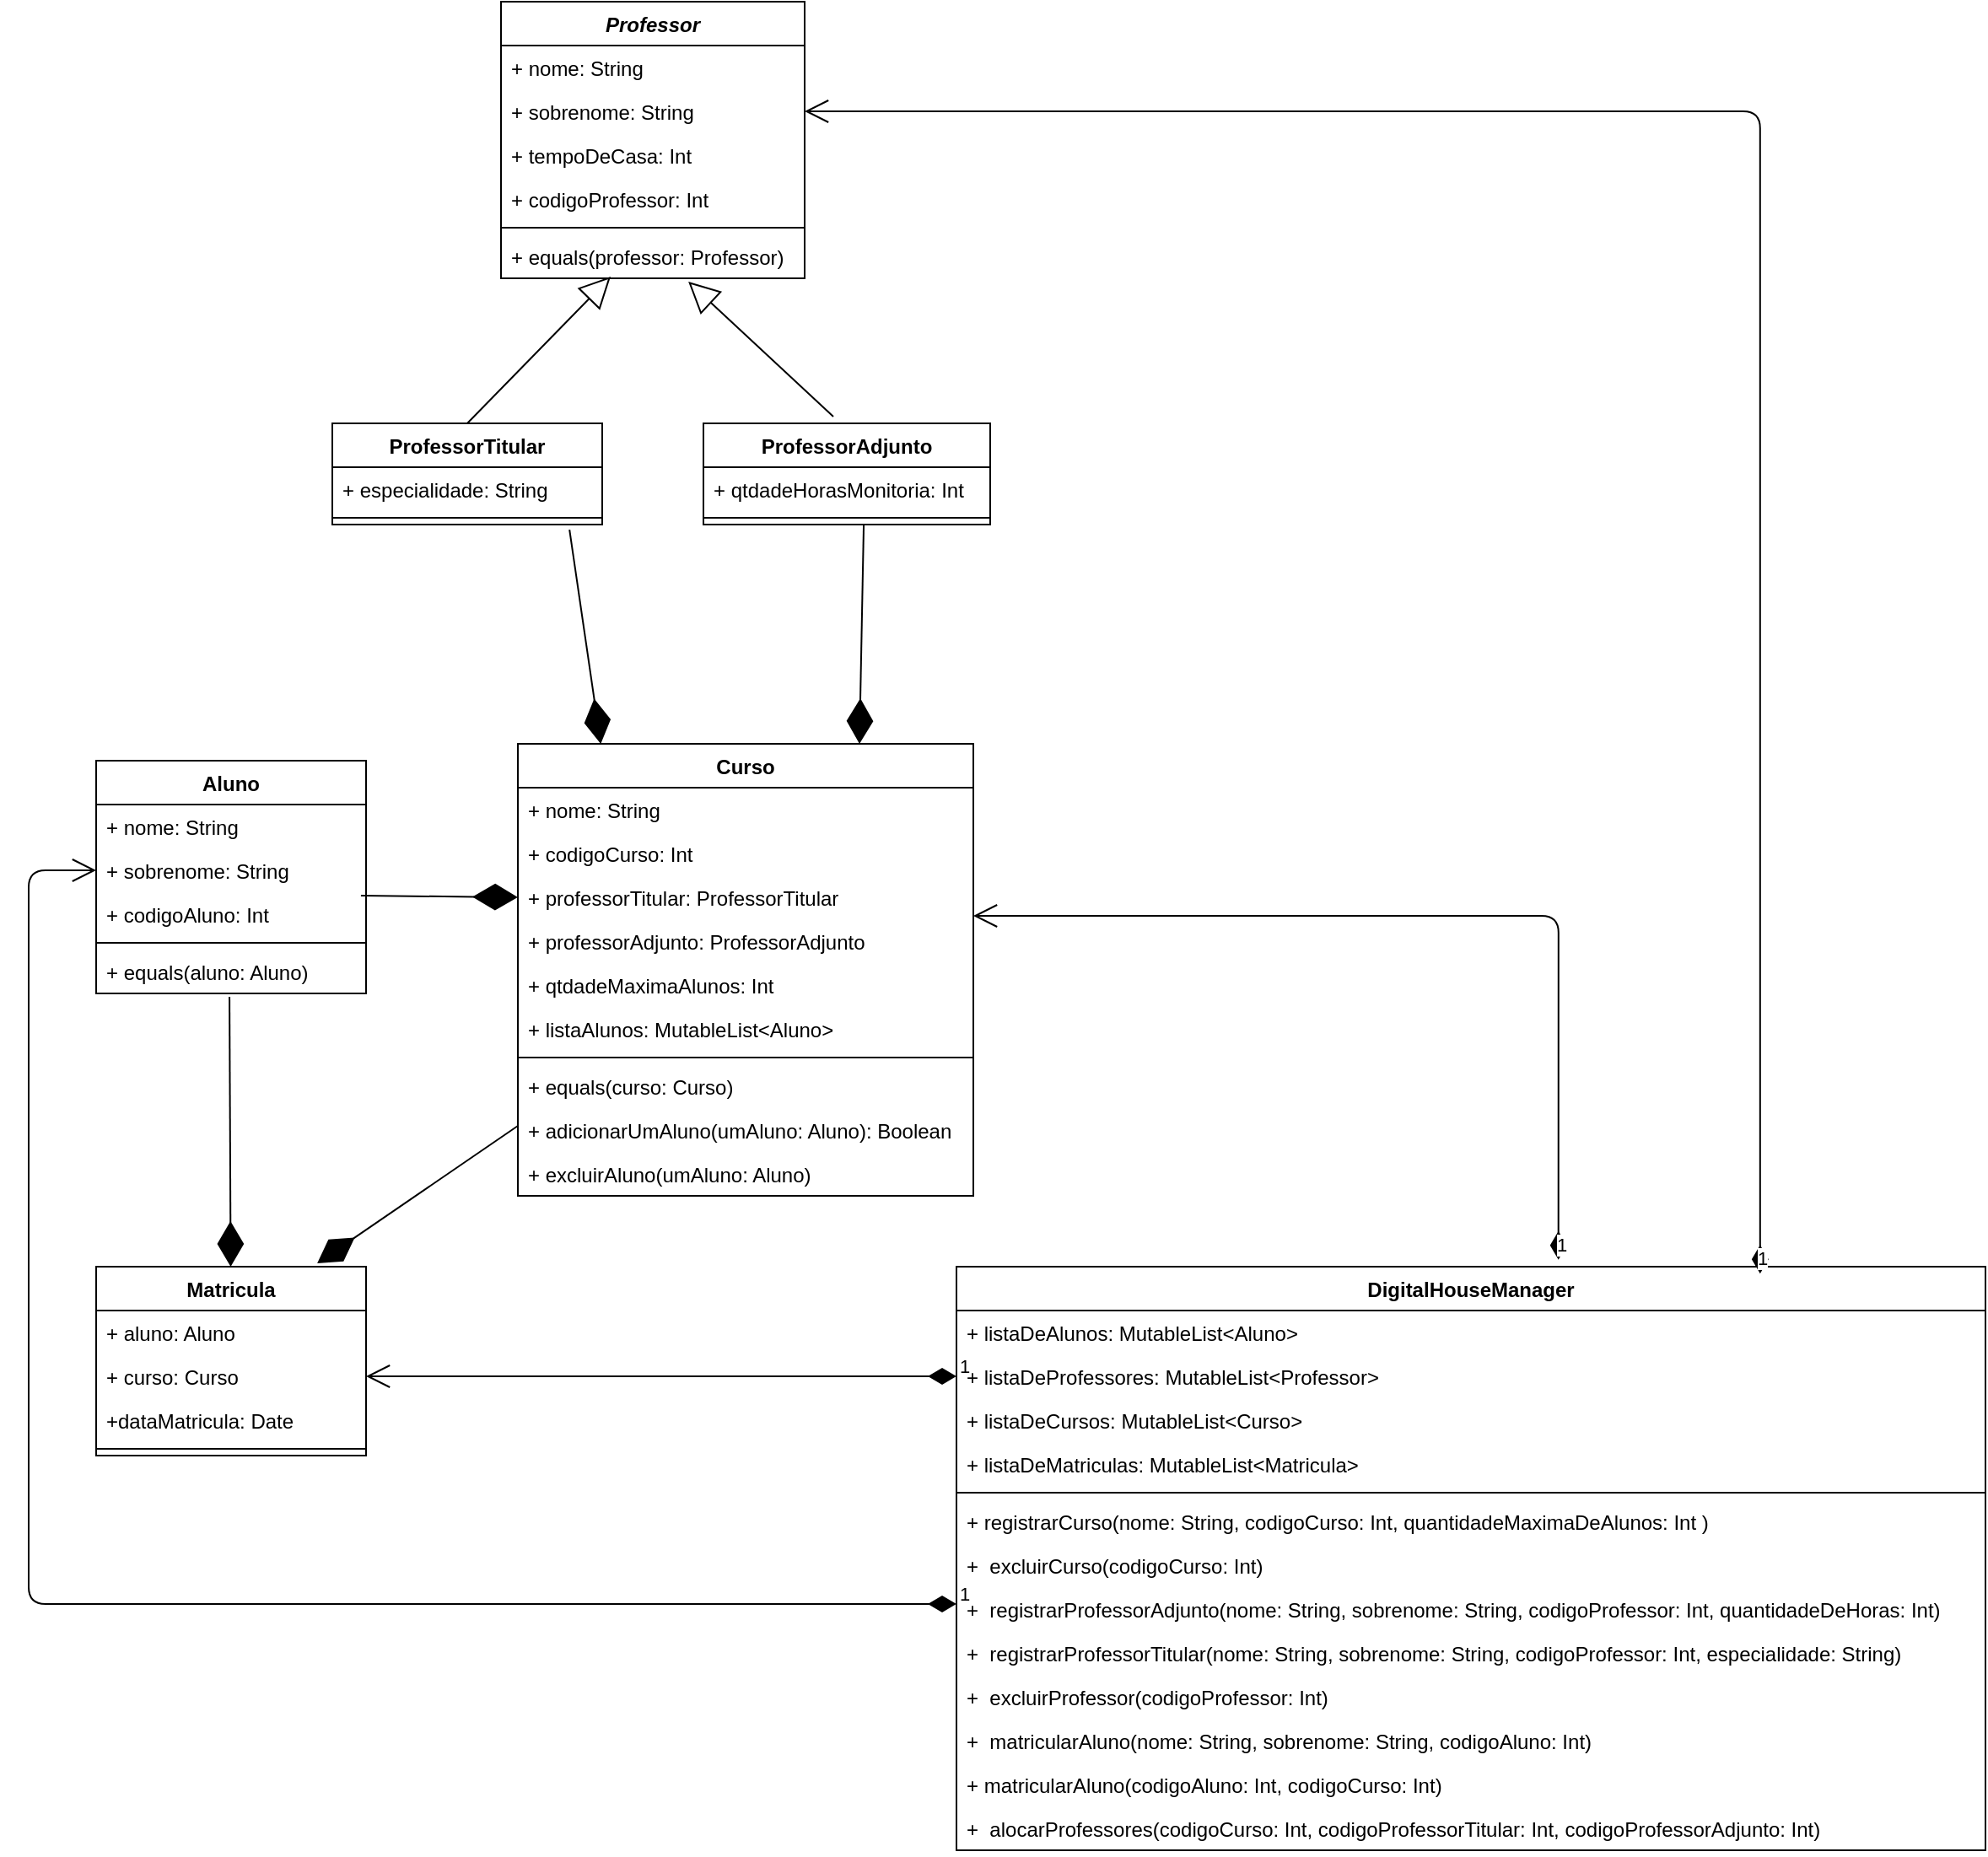 <mxfile version="13.7.5" type="google"><diagram id="ugdR3I8RinFwlB0lNhH2" name="desafioKotlinUML"><mxGraphModel dx="1102" dy="532" grid="1" gridSize="10" guides="1" tooltips="1" connect="1" arrows="1" fold="1" page="1" pageScale="1" pageWidth="827" pageHeight="1169" math="0" shadow="0"><root><mxCell id="0"/><mxCell id="1" parent="0"/><mxCell id="LlGC_dZ52lj7l7rclLOW-5" value="Professor" style="swimlane;fontStyle=3;align=center;verticalAlign=top;childLayout=stackLayout;horizontal=1;startSize=26;horizontalStack=0;resizeParent=1;resizeParentMax=0;resizeLast=0;collapsible=1;marginBottom=0;" parent="1" vertex="1"><mxGeometry x="330" y="350" width="180" height="164" as="geometry"/></mxCell><mxCell id="LlGC_dZ52lj7l7rclLOW-6" value="+ nome: String" style="text;strokeColor=none;fillColor=none;align=left;verticalAlign=top;spacingLeft=4;spacingRight=4;overflow=hidden;rotatable=0;points=[[0,0.5],[1,0.5]];portConstraint=eastwest;" parent="LlGC_dZ52lj7l7rclLOW-5" vertex="1"><mxGeometry y="26" width="180" height="26" as="geometry"/></mxCell><mxCell id="LlGC_dZ52lj7l7rclLOW-7" value="+ sobrenome: String" style="text;strokeColor=none;fillColor=none;align=left;verticalAlign=top;spacingLeft=4;spacingRight=4;overflow=hidden;rotatable=0;points=[[0,0.5],[1,0.5]];portConstraint=eastwest;" parent="LlGC_dZ52lj7l7rclLOW-5" vertex="1"><mxGeometry y="52" width="180" height="26" as="geometry"/></mxCell><mxCell id="LlGC_dZ52lj7l7rclLOW-11" value="+ tempoDeCasa: Int" style="text;strokeColor=none;fillColor=none;align=left;verticalAlign=top;spacingLeft=4;spacingRight=4;overflow=hidden;rotatable=0;points=[[0,0.5],[1,0.5]];portConstraint=eastwest;" parent="LlGC_dZ52lj7l7rclLOW-5" vertex="1"><mxGeometry y="78" width="180" height="26" as="geometry"/></mxCell><mxCell id="LlGC_dZ52lj7l7rclLOW-8" value="+ codigoProfessor: Int" style="text;strokeColor=none;fillColor=none;align=left;verticalAlign=top;spacingLeft=4;spacingRight=4;overflow=hidden;rotatable=0;points=[[0,0.5],[1,0.5]];portConstraint=eastwest;" parent="LlGC_dZ52lj7l7rclLOW-5" vertex="1"><mxGeometry y="104" width="180" height="26" as="geometry"/></mxCell><mxCell id="LlGC_dZ52lj7l7rclLOW-9" value="" style="line;strokeWidth=1;fillColor=none;align=left;verticalAlign=middle;spacingTop=-1;spacingLeft=3;spacingRight=3;rotatable=0;labelPosition=right;points=[];portConstraint=eastwest;" parent="LlGC_dZ52lj7l7rclLOW-5" vertex="1"><mxGeometry y="130" width="180" height="8" as="geometry"/></mxCell><mxCell id="LlGC_dZ52lj7l7rclLOW-10" value="+ equals(professor: Professor)" style="text;strokeColor=none;fillColor=none;align=left;verticalAlign=top;spacingLeft=4;spacingRight=4;overflow=hidden;rotatable=0;points=[[0,0.5],[1,0.5]];portConstraint=eastwest;" parent="LlGC_dZ52lj7l7rclLOW-5" vertex="1"><mxGeometry y="138" width="180" height="26" as="geometry"/></mxCell><mxCell id="LlGC_dZ52lj7l7rclLOW-16" value="ProfessorAdjunto" style="swimlane;fontStyle=1;align=center;verticalAlign=top;childLayout=stackLayout;horizontal=1;startSize=26;horizontalStack=0;resizeParent=1;resizeParentMax=0;resizeLast=0;collapsible=1;marginBottom=0;" parent="1" vertex="1"><mxGeometry x="450" y="600" width="170" height="60" as="geometry"/></mxCell><mxCell id="LlGC_dZ52lj7l7rclLOW-17" value="+ qtdadeHorasMonitoria: Int" style="text;strokeColor=none;fillColor=none;align=left;verticalAlign=top;spacingLeft=4;spacingRight=4;overflow=hidden;rotatable=0;points=[[0,0.5],[1,0.5]];portConstraint=eastwest;" parent="LlGC_dZ52lj7l7rclLOW-16" vertex="1"><mxGeometry y="26" width="170" height="26" as="geometry"/></mxCell><mxCell id="LlGC_dZ52lj7l7rclLOW-18" value="" style="line;strokeWidth=1;fillColor=none;align=left;verticalAlign=middle;spacingTop=-1;spacingLeft=3;spacingRight=3;rotatable=0;labelPosition=right;points=[];portConstraint=eastwest;" parent="LlGC_dZ52lj7l7rclLOW-16" vertex="1"><mxGeometry y="52" width="170" height="8" as="geometry"/></mxCell><mxCell id="LlGC_dZ52lj7l7rclLOW-22" value="" style="endArrow=block;endSize=16;endFill=0;html=1;exitX=0.5;exitY=0;exitDx=0;exitDy=0;entryX=0.361;entryY=0.962;entryDx=0;entryDy=0;entryPerimeter=0;" parent="1" source="LlGC_dZ52lj7l7rclLOW-12" target="LlGC_dZ52lj7l7rclLOW-10" edge="1"><mxGeometry width="160" relative="1" as="geometry"><mxPoint x="290" y="540" as="sourcePoint"/><mxPoint x="490" y="430" as="targetPoint"/></mxGeometry></mxCell><mxCell id="LlGC_dZ52lj7l7rclLOW-23" value="" style="endArrow=block;endSize=16;endFill=0;html=1;exitX=0.453;exitY=-0.067;exitDx=0;exitDy=0;entryX=0.617;entryY=1.077;entryDx=0;entryDy=0;entryPerimeter=0;exitPerimeter=0;" parent="1" source="LlGC_dZ52lj7l7rclLOW-16" target="LlGC_dZ52lj7l7rclLOW-10" edge="1"><mxGeometry width="160" relative="1" as="geometry"><mxPoint x="290" y="610" as="sourcePoint"/><mxPoint x="386.98" y="523.012" as="targetPoint"/></mxGeometry></mxCell><mxCell id="LlGC_dZ52lj7l7rclLOW-12" value="ProfessorTitular" style="swimlane;fontStyle=1;align=center;verticalAlign=top;childLayout=stackLayout;horizontal=1;startSize=26;horizontalStack=0;resizeParent=1;resizeParentMax=0;resizeLast=0;collapsible=1;marginBottom=0;" parent="1" vertex="1"><mxGeometry x="230" y="600" width="160" height="60" as="geometry"/></mxCell><mxCell id="LlGC_dZ52lj7l7rclLOW-13" value="+ especialidade: String" style="text;strokeColor=none;fillColor=none;align=left;verticalAlign=top;spacingLeft=4;spacingRight=4;overflow=hidden;rotatable=0;points=[[0,0.5],[1,0.5]];portConstraint=eastwest;" parent="LlGC_dZ52lj7l7rclLOW-12" vertex="1"><mxGeometry y="26" width="160" height="26" as="geometry"/></mxCell><mxCell id="LlGC_dZ52lj7l7rclLOW-14" value="" style="line;strokeWidth=1;fillColor=none;align=left;verticalAlign=middle;spacingTop=-1;spacingLeft=3;spacingRight=3;rotatable=0;labelPosition=right;points=[];portConstraint=eastwest;" parent="LlGC_dZ52lj7l7rclLOW-12" vertex="1"><mxGeometry y="52" width="160" height="8" as="geometry"/></mxCell><mxCell id="pKGSvRUE_Ca_7cJMVMGF-1" value="Aluno" style="swimlane;fontStyle=1;align=center;verticalAlign=top;childLayout=stackLayout;horizontal=1;startSize=26;horizontalStack=0;resizeParent=1;resizeParentMax=0;resizeLast=0;collapsible=1;marginBottom=0;" parent="1" vertex="1"><mxGeometry x="90" y="800" width="160" height="138" as="geometry"/></mxCell><mxCell id="pKGSvRUE_Ca_7cJMVMGF-2" value="+ nome: String" style="text;strokeColor=none;fillColor=none;align=left;verticalAlign=top;spacingLeft=4;spacingRight=4;overflow=hidden;rotatable=0;points=[[0,0.5],[1,0.5]];portConstraint=eastwest;" parent="pKGSvRUE_Ca_7cJMVMGF-1" vertex="1"><mxGeometry y="26" width="160" height="26" as="geometry"/></mxCell><mxCell id="pKGSvRUE_Ca_7cJMVMGF-5" value="+ sobrenome: String" style="text;strokeColor=none;fillColor=none;align=left;verticalAlign=top;spacingLeft=4;spacingRight=4;overflow=hidden;rotatable=0;points=[[0,0.5],[1,0.5]];portConstraint=eastwest;" parent="pKGSvRUE_Ca_7cJMVMGF-1" vertex="1"><mxGeometry y="52" width="160" height="26" as="geometry"/></mxCell><mxCell id="pKGSvRUE_Ca_7cJMVMGF-6" value="+ codigoAluno: Int" style="text;strokeColor=none;fillColor=none;align=left;verticalAlign=top;spacingLeft=4;spacingRight=4;overflow=hidden;rotatable=0;points=[[0,0.5],[1,0.5]];portConstraint=eastwest;" parent="pKGSvRUE_Ca_7cJMVMGF-1" vertex="1"><mxGeometry y="78" width="160" height="26" as="geometry"/></mxCell><mxCell id="pKGSvRUE_Ca_7cJMVMGF-3" value="" style="line;strokeWidth=1;fillColor=none;align=left;verticalAlign=middle;spacingTop=-1;spacingLeft=3;spacingRight=3;rotatable=0;labelPosition=right;points=[];portConstraint=eastwest;" parent="pKGSvRUE_Ca_7cJMVMGF-1" vertex="1"><mxGeometry y="104" width="160" height="8" as="geometry"/></mxCell><mxCell id="pKGSvRUE_Ca_7cJMVMGF-4" value="+ equals(aluno: Aluno)" style="text;strokeColor=none;fillColor=none;align=left;verticalAlign=top;spacingLeft=4;spacingRight=4;overflow=hidden;rotatable=0;points=[[0,0.5],[1,0.5]];portConstraint=eastwest;" parent="pKGSvRUE_Ca_7cJMVMGF-1" vertex="1"><mxGeometry y="112" width="160" height="26" as="geometry"/></mxCell><mxCell id="LlGC_dZ52lj7l7rclLOW-29" value="" style="endArrow=diamondThin;endFill=1;endSize=24;html=1;entryX=0.75;entryY=0;entryDx=0;entryDy=0;exitX=0.559;exitY=1;exitDx=0;exitDy=0;exitPerimeter=0;" parent="1" source="LlGC_dZ52lj7l7rclLOW-18" target="VbvfUFDYXYdJ9PcD_KQY-1" edge="1"><mxGeometry width="160" relative="1" as="geometry"><mxPoint x="330" y="750" as="sourcePoint"/><mxPoint x="490" y="750" as="targetPoint"/></mxGeometry></mxCell><mxCell id="LlGC_dZ52lj7l7rclLOW-30" value="" style="endArrow=diamondThin;endFill=1;endSize=24;html=1;entryX=0.182;entryY=0;entryDx=0;entryDy=0;entryPerimeter=0;exitX=0.25;exitY=1;exitDx=0;exitDy=0;" parent="1" target="VbvfUFDYXYdJ9PcD_KQY-1" edge="1"><mxGeometry width="160" relative="1" as="geometry"><mxPoint x="370.6" y="663.02" as="sourcePoint"/><mxPoint x="370.0" y="789.996" as="targetPoint"/></mxGeometry></mxCell><mxCell id="LlGC_dZ52lj7l7rclLOW-31" value="" style="endArrow=diamondThin;endFill=1;endSize=24;html=1;entryX=0;entryY=0.5;entryDx=0;entryDy=0;exitX=0.981;exitY=0.077;exitDx=0;exitDy=0;exitPerimeter=0;" parent="1" source="pKGSvRUE_Ca_7cJMVMGF-6" target="LlGC_dZ52lj7l7rclLOW-25" edge="1"><mxGeometry width="160" relative="1" as="geometry"><mxPoint x="300.6" y="790" as="sourcePoint"/><mxPoint x="300" y="916.976" as="targetPoint"/></mxGeometry></mxCell><mxCell id="DbUz-QXsdvYq7x-U8GXU-7" value="" style="endArrow=diamondThin;endFill=1;endSize=24;html=1;entryX=0.819;entryY=-0.018;entryDx=0;entryDy=0;entryPerimeter=0;" parent="1" source="VbvfUFDYXYdJ9PcD_KQY-1" target="DbUz-QXsdvYq7x-U8GXU-1" edge="1"><mxGeometry width="160" relative="1" as="geometry"><mxPoint x="400" y="1070" as="sourcePoint"/><mxPoint x="610" y="1020" as="targetPoint"/></mxGeometry></mxCell><mxCell id="DbUz-QXsdvYq7x-U8GXU-8" value="" style="endArrow=diamondThin;endFill=1;endSize=24;html=1;exitX=0.494;exitY=1.077;exitDx=0;exitDy=0;exitPerimeter=0;" parent="1" source="pKGSvRUE_Ca_7cJMVMGF-4" target="DbUz-QXsdvYq7x-U8GXU-1" edge="1"><mxGeometry width="160" relative="1" as="geometry"><mxPoint x="204.04" y="969.998" as="sourcePoint"/><mxPoint x="100.0" y="1070.994" as="targetPoint"/></mxGeometry></mxCell><mxCell id="DbUz-QXsdvYq7x-U8GXU-1" value="Matricula" style="swimlane;fontStyle=1;align=center;verticalAlign=top;childLayout=stackLayout;horizontal=1;startSize=26;horizontalStack=0;resizeParent=1;resizeParentMax=0;resizeLast=0;collapsible=1;marginBottom=0;" parent="1" vertex="1"><mxGeometry x="90" y="1100" width="160" height="112" as="geometry"/></mxCell><mxCell id="DbUz-QXsdvYq7x-U8GXU-2" value="+ aluno: Aluno" style="text;strokeColor=none;fillColor=none;align=left;verticalAlign=top;spacingLeft=4;spacingRight=4;overflow=hidden;rotatable=0;points=[[0,0.5],[1,0.5]];portConstraint=eastwest;" parent="DbUz-QXsdvYq7x-U8GXU-1" vertex="1"><mxGeometry y="26" width="160" height="26" as="geometry"/></mxCell><mxCell id="DbUz-QXsdvYq7x-U8GXU-5" value="+ curso: Curso" style="text;strokeColor=none;fillColor=none;align=left;verticalAlign=top;spacingLeft=4;spacingRight=4;overflow=hidden;rotatable=0;points=[[0,0.5],[1,0.5]];portConstraint=eastwest;" parent="DbUz-QXsdvYq7x-U8GXU-1" vertex="1"><mxGeometry y="52" width="160" height="26" as="geometry"/></mxCell><mxCell id="DbUz-QXsdvYq7x-U8GXU-6" value="+dataMatricula: Date" style="text;strokeColor=none;fillColor=none;align=left;verticalAlign=top;spacingLeft=4;spacingRight=4;overflow=hidden;rotatable=0;points=[[0,0.5],[1,0.5]];portConstraint=eastwest;" parent="DbUz-QXsdvYq7x-U8GXU-1" vertex="1"><mxGeometry y="78" width="160" height="26" as="geometry"/></mxCell><mxCell id="DbUz-QXsdvYq7x-U8GXU-3" value="" style="line;strokeWidth=1;fillColor=none;align=left;verticalAlign=middle;spacingTop=-1;spacingLeft=3;spacingRight=3;rotatable=0;labelPosition=right;points=[];portConstraint=eastwest;" parent="DbUz-QXsdvYq7x-U8GXU-1" vertex="1"><mxGeometry y="104" width="160" height="8" as="geometry"/></mxCell><mxCell id="DbUz-QXsdvYq7x-U8GXU-16" value="1" style="endArrow=open;html=1;endSize=12;startArrow=diamondThin;startSize=14;startFill=1;edgeStyle=orthogonalEdgeStyle;align=left;verticalAlign=bottom;exitX=0.585;exitY=-0.012;exitDx=0;exitDy=0;exitPerimeter=0;entryX=1;entryY=-0.077;entryDx=0;entryDy=0;entryPerimeter=0;" parent="1" source="DbUz-QXsdvYq7x-U8GXU-9" target="LlGC_dZ52lj7l7rclLOW-26" edge="1"><mxGeometry x="-1" y="3" relative="1" as="geometry"><mxPoint x="450" y="1070" as="sourcePoint"/><mxPoint x="610" y="1070" as="targetPoint"/></mxGeometry></mxCell><mxCell id="DbUz-QXsdvYq7x-U8GXU-17" value="1" style="endArrow=open;html=1;endSize=12;startArrow=diamondThin;startSize=14;startFill=1;edgeStyle=orthogonalEdgeStyle;align=left;verticalAlign=bottom;exitX=0;exitY=0.5;exitDx=0;exitDy=0;entryX=1;entryY=0.5;entryDx=0;entryDy=0;" parent="1" source="DbUz-QXsdvYq7x-U8GXU-13" target="DbUz-QXsdvYq7x-U8GXU-5" edge="1"><mxGeometry x="-1" y="3" relative="1" as="geometry"><mxPoint x="767.95" y="1188.032" as="sourcePoint"/><mxPoint x="560" y="901.998" as="targetPoint"/></mxGeometry></mxCell><mxCell id="DbUz-QXsdvYq7x-U8GXU-9" value="DigitalHouseManager" style="swimlane;fontStyle=1;align=center;verticalAlign=top;childLayout=stackLayout;horizontal=1;startSize=26;horizontalStack=0;resizeParent=1;resizeParentMax=0;resizeLast=0;collapsible=1;marginBottom=0;" parent="1" vertex="1"><mxGeometry x="600" y="1100" width="610" height="346" as="geometry"/></mxCell><mxCell id="DbUz-QXsdvYq7x-U8GXU-10" value="+ listaDeAlunos: MutableList&lt;Aluno&gt;" style="text;strokeColor=none;fillColor=none;align=left;verticalAlign=top;spacingLeft=4;spacingRight=4;overflow=hidden;rotatable=0;points=[[0,0.5],[1,0.5]];portConstraint=eastwest;" parent="DbUz-QXsdvYq7x-U8GXU-9" vertex="1"><mxGeometry y="26" width="610" height="26" as="geometry"/></mxCell><mxCell id="DbUz-QXsdvYq7x-U8GXU-13" value="+ listaDeProfessores: MutableList&lt;Professor&gt;" style="text;strokeColor=none;fillColor=none;align=left;verticalAlign=top;spacingLeft=4;spacingRight=4;overflow=hidden;rotatable=0;points=[[0,0.5],[1,0.5]];portConstraint=eastwest;" parent="DbUz-QXsdvYq7x-U8GXU-9" vertex="1"><mxGeometry y="52" width="610" height="26" as="geometry"/></mxCell><mxCell id="DbUz-QXsdvYq7x-U8GXU-14" value="+ listaDeCursos: MutableList&lt;Curso&gt;" style="text;strokeColor=none;fillColor=none;align=left;verticalAlign=top;spacingLeft=4;spacingRight=4;overflow=hidden;rotatable=0;points=[[0,0.5],[1,0.5]];portConstraint=eastwest;" parent="DbUz-QXsdvYq7x-U8GXU-9" vertex="1"><mxGeometry y="78" width="610" height="26" as="geometry"/></mxCell><mxCell id="DbUz-QXsdvYq7x-U8GXU-15" value="+ listaDeMatriculas: MutableList&lt;Matricula&gt;" style="text;strokeColor=none;fillColor=none;align=left;verticalAlign=top;spacingLeft=4;spacingRight=4;overflow=hidden;rotatable=0;points=[[0,0.5],[1,0.5]];portConstraint=eastwest;" parent="DbUz-QXsdvYq7x-U8GXU-9" vertex="1"><mxGeometry y="104" width="610" height="26" as="geometry"/></mxCell><mxCell id="DbUz-QXsdvYq7x-U8GXU-11" value="" style="line;strokeWidth=1;fillColor=none;align=left;verticalAlign=middle;spacingTop=-1;spacingLeft=3;spacingRight=3;rotatable=0;labelPosition=right;points=[];portConstraint=eastwest;" parent="DbUz-QXsdvYq7x-U8GXU-9" vertex="1"><mxGeometry y="130" width="610" height="8" as="geometry"/></mxCell><mxCell id="DbUz-QXsdvYq7x-U8GXU-12" value="+ registrarCurso(nome: String, codigoCurso: Int, quantidadeMaximaDeAlunos: Int )" style="text;strokeColor=none;fillColor=none;align=left;verticalAlign=top;spacingLeft=4;spacingRight=4;overflow=hidden;rotatable=0;points=[[0,0.5],[1,0.5]];portConstraint=eastwest;" parent="DbUz-QXsdvYq7x-U8GXU-9" vertex="1"><mxGeometry y="138" width="610" height="26" as="geometry"/></mxCell><mxCell id="DwpUzL8_6gCGdwDl1B6Q-1" value="+  excluirCurso(codigoCurso: Int)&#10;" style="text;strokeColor=none;fillColor=none;align=left;verticalAlign=top;spacingLeft=4;spacingRight=4;overflow=hidden;rotatable=0;points=[[0,0.5],[1,0.5]];portConstraint=eastwest;" vertex="1" parent="DbUz-QXsdvYq7x-U8GXU-9"><mxGeometry y="164" width="610" height="26" as="geometry"/></mxCell><mxCell id="DwpUzL8_6gCGdwDl1B6Q-2" value="+  registrarProfessorAdjunto(nome: String, sobrenome: String, codigoProfessor: Int, quantidadeDeHoras: Int)" style="text;strokeColor=none;fillColor=none;align=left;verticalAlign=top;spacingLeft=4;spacingRight=4;overflow=hidden;rotatable=0;points=[[0,0.5],[1,0.5]];portConstraint=eastwest;" vertex="1" parent="DbUz-QXsdvYq7x-U8GXU-9"><mxGeometry y="190" width="610" height="26" as="geometry"/></mxCell><mxCell id="DwpUzL8_6gCGdwDl1B6Q-3" value="+  registrarProfessorTitular(nome: String, sobrenome: String, codigoProfessor: Int, especialidade: String)" style="text;strokeColor=none;fillColor=none;align=left;verticalAlign=top;spacingLeft=4;spacingRight=4;overflow=hidden;rotatable=0;points=[[0,0.5],[1,0.5]];portConstraint=eastwest;" vertex="1" parent="DbUz-QXsdvYq7x-U8GXU-9"><mxGeometry y="216" width="610" height="26" as="geometry"/></mxCell><mxCell id="DwpUzL8_6gCGdwDl1B6Q-4" value="+  excluirProfessor(codigoProfessor: Int)" style="text;strokeColor=none;fillColor=none;align=left;verticalAlign=top;spacingLeft=4;spacingRight=4;overflow=hidden;rotatable=0;points=[[0,0.5],[1,0.5]];portConstraint=eastwest;" vertex="1" parent="DbUz-QXsdvYq7x-U8GXU-9"><mxGeometry y="242" width="610" height="26" as="geometry"/></mxCell><mxCell id="DwpUzL8_6gCGdwDl1B6Q-5" value="+  matricularAluno(nome: String, sobrenome: String, codigoAluno: Int)" style="text;strokeColor=none;fillColor=none;align=left;verticalAlign=top;spacingLeft=4;spacingRight=4;overflow=hidden;rotatable=0;points=[[0,0.5],[1,0.5]];portConstraint=eastwest;" vertex="1" parent="DbUz-QXsdvYq7x-U8GXU-9"><mxGeometry y="268" width="610" height="26" as="geometry"/></mxCell><mxCell id="DwpUzL8_6gCGdwDl1B6Q-6" value="+ matricularAluno(codigoAluno: Int, codigoCurso: Int)" style="text;strokeColor=none;fillColor=none;align=left;verticalAlign=top;spacingLeft=4;spacingRight=4;overflow=hidden;rotatable=0;points=[[0,0.5],[1,0.5]];portConstraint=eastwest;" vertex="1" parent="DbUz-QXsdvYq7x-U8GXU-9"><mxGeometry y="294" width="610" height="26" as="geometry"/></mxCell><mxCell id="DwpUzL8_6gCGdwDl1B6Q-7" value="+  alocarProfessores(codigoCurso: Int, codigoProfessorTitular: Int, codigoProfessorAdjunto: Int)" style="text;strokeColor=none;fillColor=none;align=left;verticalAlign=top;spacingLeft=4;spacingRight=4;overflow=hidden;rotatable=0;points=[[0,0.5],[1,0.5]];portConstraint=eastwest;" vertex="1" parent="DbUz-QXsdvYq7x-U8GXU-9"><mxGeometry y="320" width="610" height="26" as="geometry"/></mxCell><mxCell id="DbUz-QXsdvYq7x-U8GXU-18" value="1" style="endArrow=open;html=1;endSize=12;startArrow=diamondThin;startSize=14;startFill=1;edgeStyle=orthogonalEdgeStyle;align=left;verticalAlign=bottom;exitX=0.781;exitY=0.012;exitDx=0;exitDy=0;exitPerimeter=0;entryX=1;entryY=0.5;entryDx=0;entryDy=0;" parent="1" source="DbUz-QXsdvYq7x-U8GXU-9" target="LlGC_dZ52lj7l7rclLOW-7" edge="1"><mxGeometry x="-1" y="3" relative="1" as="geometry"><mxPoint x="950" y="920" as="sourcePoint"/><mxPoint x="790" y="580" as="targetPoint"/></mxGeometry></mxCell><mxCell id="DbUz-QXsdvYq7x-U8GXU-19" value="1" style="endArrow=open;html=1;endSize=12;startArrow=diamondThin;startSize=14;startFill=1;edgeStyle=orthogonalEdgeStyle;align=left;verticalAlign=bottom;entryX=0;entryY=0.5;entryDx=0;entryDy=0;" parent="1" source="DbUz-QXsdvYq7x-U8GXU-9" target="pKGSvRUE_Ca_7cJMVMGF-5" edge="1"><mxGeometry x="-1" y="3" relative="1" as="geometry"><mxPoint x="855" y="1290" as="sourcePoint"/><mxPoint x="270" y="1280" as="targetPoint"/><Array as="points"><mxPoint x="729" y="1300"/><mxPoint x="50" y="1300"/><mxPoint x="50" y="865"/></Array></mxGeometry></mxCell><mxCell id="VbvfUFDYXYdJ9PcD_KQY-1" value="Curso" style="swimlane;fontStyle=1;align=center;verticalAlign=top;childLayout=stackLayout;horizontal=1;startSize=26;horizontalStack=0;resizeParent=1;resizeParentMax=0;resizeLast=0;collapsible=1;marginBottom=0;" parent="1" vertex="1"><mxGeometry x="340" y="790" width="270" height="268" as="geometry"/></mxCell><mxCell id="VbvfUFDYXYdJ9PcD_KQY-2" value="+ nome: String" style="text;strokeColor=none;fillColor=none;align=left;verticalAlign=top;spacingLeft=4;spacingRight=4;overflow=hidden;rotatable=0;points=[[0,0.5],[1,0.5]];portConstraint=eastwest;" parent="VbvfUFDYXYdJ9PcD_KQY-1" vertex="1"><mxGeometry y="26" width="270" height="26" as="geometry"/></mxCell><mxCell id="VbvfUFDYXYdJ9PcD_KQY-5" value="+ codigoCurso: Int" style="text;strokeColor=none;fillColor=none;align=left;verticalAlign=top;spacingLeft=4;spacingRight=4;overflow=hidden;rotatable=0;points=[[0,0.5],[1,0.5]];portConstraint=eastwest;" parent="VbvfUFDYXYdJ9PcD_KQY-1" vertex="1"><mxGeometry y="52" width="270" height="26" as="geometry"/></mxCell><mxCell id="LlGC_dZ52lj7l7rclLOW-25" value="+ professorTitular: ProfessorTitular" style="text;strokeColor=none;fillColor=none;align=left;verticalAlign=top;spacingLeft=4;spacingRight=4;overflow=hidden;rotatable=0;points=[[0,0.5],[1,0.5]];portConstraint=eastwest;" parent="VbvfUFDYXYdJ9PcD_KQY-1" vertex="1"><mxGeometry y="78" width="270" height="26" as="geometry"/></mxCell><mxCell id="LlGC_dZ52lj7l7rclLOW-26" value="+ professorAdjunto: ProfessorAdjunto" style="text;strokeColor=none;fillColor=none;align=left;verticalAlign=top;spacingLeft=4;spacingRight=4;overflow=hidden;rotatable=0;points=[[0,0.5],[1,0.5]];portConstraint=eastwest;" parent="VbvfUFDYXYdJ9PcD_KQY-1" vertex="1"><mxGeometry y="104" width="270" height="26" as="geometry"/></mxCell><mxCell id="LlGC_dZ52lj7l7rclLOW-27" value="+ qtdadeMaximaAlunos: Int" style="text;strokeColor=none;fillColor=none;align=left;verticalAlign=top;spacingLeft=4;spacingRight=4;overflow=hidden;rotatable=0;points=[[0,0.5],[1,0.5]];portConstraint=eastwest;" parent="VbvfUFDYXYdJ9PcD_KQY-1" vertex="1"><mxGeometry y="130" width="270" height="26" as="geometry"/></mxCell><mxCell id="LlGC_dZ52lj7l7rclLOW-28" value="+ listaAlunos: MutableList&lt;Aluno&gt;" style="text;strokeColor=none;fillColor=none;align=left;verticalAlign=top;spacingLeft=4;spacingRight=4;overflow=hidden;rotatable=0;points=[[0,0.5],[1,0.5]];portConstraint=eastwest;" parent="VbvfUFDYXYdJ9PcD_KQY-1" vertex="1"><mxGeometry y="156" width="270" height="26" as="geometry"/></mxCell><mxCell id="VbvfUFDYXYdJ9PcD_KQY-3" value="" style="line;strokeWidth=1;fillColor=none;align=left;verticalAlign=middle;spacingTop=-1;spacingLeft=3;spacingRight=3;rotatable=0;labelPosition=right;points=[];portConstraint=eastwest;" parent="VbvfUFDYXYdJ9PcD_KQY-1" vertex="1"><mxGeometry y="182" width="270" height="8" as="geometry"/></mxCell><mxCell id="VbvfUFDYXYdJ9PcD_KQY-4" value="+ equals(curso: Curso)" style="text;strokeColor=none;fillColor=none;align=left;verticalAlign=top;spacingLeft=4;spacingRight=4;overflow=hidden;rotatable=0;points=[[0,0.5],[1,0.5]];portConstraint=eastwest;" parent="VbvfUFDYXYdJ9PcD_KQY-1" vertex="1"><mxGeometry y="190" width="270" height="26" as="geometry"/></mxCell><mxCell id="DbUz-QXsdvYq7x-U8GXU-21" value="+ adicionarUmAluno(umAluno: Aluno): Boolean&#10;&#10;" style="text;strokeColor=none;fillColor=none;align=left;verticalAlign=top;spacingLeft=4;spacingRight=4;overflow=hidden;rotatable=0;points=[[0,0.5],[1,0.5]];portConstraint=eastwest;" parent="VbvfUFDYXYdJ9PcD_KQY-1" vertex="1"><mxGeometry y="216" width="270" height="26" as="geometry"/></mxCell><mxCell id="DbUz-QXsdvYq7x-U8GXU-22" value="+ excluirAluno(umAluno: Aluno)&#10;" style="text;strokeColor=none;fillColor=none;align=left;verticalAlign=top;spacingLeft=4;spacingRight=4;overflow=hidden;rotatable=0;points=[[0,0.5],[1,0.5]];portConstraint=eastwest;" parent="VbvfUFDYXYdJ9PcD_KQY-1" vertex="1"><mxGeometry y="242" width="270" height="26" as="geometry"/></mxCell></root></mxGraphModel></diagram></mxfile>